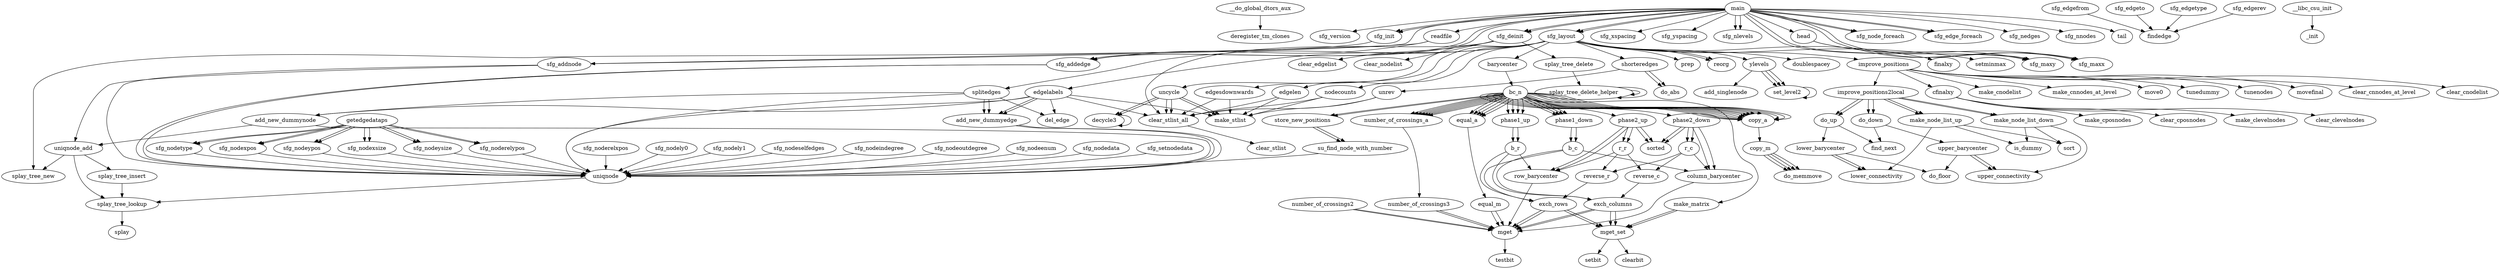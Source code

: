 /* generated callgraph from binary by objcg.peg */
digraph objcg {
  /* at function _start() */
  /* at function deregister_tm_clones() */
  /* at function register_tm_clones() */
  /* at function __do_global_dtors_aux() */
  "__do_global_dtors_aux" -> "deregister_tm_clones";
  /* at function frame_dummy() */
  /* at function main() */
  "main" -> "sfg_version";
  "main" -> "sfg_init";
  "main" -> "sfg_addnode";
  "main" -> "sfg_addedge";
  "main" -> "sfg_addedge";
  "main" -> "sfg_xspacing";
  "main" -> "sfg_yspacing";
  "main" -> "sfg_layout";
  "main" -> "sfg_nlevels";
  "main" -> "sfg_maxy";
  "main" -> "sfg_maxx";
  "main" -> "sfg_node_foreach";
  "main" -> "sfg_edge_foreach";
  "main" -> "sfg_deinit";
  "main" -> "sfg_init";
  "main" -> "readfile";
  "main" -> "sfg_layout";
  "main" -> "sfg_nedges";
  "main" -> "sfg_nnodes";
  "main" -> "sfg_nlevels";
  "main" -> "sfg_maxy";
  "main" -> "sfg_maxx";
  "main" -> "head";
  "main" -> "sfg_node_foreach";
  "main" -> "sfg_edge_foreach";
  "main" -> "tail";
  "main" -> "sfg_deinit";
  /* at function getnodedata() */
  /* at function getedgedata() */
  /* at function readfile() */
  "readfile" -> "sfg_addnode";
  "readfile" -> "sfg_addedge";
  /* at function getnodedataps() */
  /* at function getedgedataps() */
  "getedgedataps" -> "sfg_nodetype";
  "getedgedataps" -> "sfg_nodetype";
  "getedgedataps" -> "sfg_nodexpos";
  "getedgedataps" -> "sfg_nodeypos";
  "getedgedataps" -> "sfg_nodexpos";
  "getedgedataps" -> "sfg_nodeypos";
  "getedgedataps" -> "sfg_nodexsize";
  "getedgedataps" -> "sfg_nodeysize";
  "getedgedataps" -> "sfg_nodexsize";
  "getedgedataps" -> "sfg_nodeysize";
  "getedgedataps" -> "sfg_noderelypos";
  "getedgedataps" -> "sfg_noderelypos";
  /* at function head() */
  "head" -> "sfg_maxy";
  "head" -> "sfg_maxx";
  /* at function tail() */
  /* at function sfg_version() */
  /* at function sfg_init() */
  "sfg_init" -> "splay_tree_new";
  /* at function sfg_deinit() */
  "sfg_deinit" -> "clear_stlist_all";
  "sfg_deinit" -> "clear_edgelist";
  "sfg_deinit" -> "clear_nodelist";
  "sfg_deinit" -> "splay_tree_delete";
  /* at function sfg_addnode() */
  "sfg_addnode" -> "uniqnode";
  "sfg_addnode" -> "uniqnode_add";
  /* at function sfg_addedge() */
  "sfg_addedge" -> "uniqnode";
  "sfg_addedge" -> "uniqnode";
  /* at function sfg_layout() */
  "sfg_layout" -> "prep";
  "sfg_layout" -> "reorg";
  "sfg_layout" -> "uncycle";
  "sfg_layout" -> "reorg";
  "sfg_layout" -> "ylevels";
  "sfg_layout" -> "shorteredges";
  "sfg_layout" -> "edgesdownwards";
  "sfg_layout" -> "edgelen";
  "sfg_layout" -> "doublespacey";
  "sfg_layout" -> "edgelabels";
  "sfg_layout" -> "splitedges";
  "sfg_layout" -> "nodecounts";
  "sfg_layout" -> "barycenter";
  "sfg_layout" -> "improve_positions";
  "sfg_layout" -> "finalxy";
  "sfg_layout" -> "setminmax";
  /* at function sfg_crossings() */
  /* at function sfg_initialcrossings() */
  /* at function sfg_edgelabels() */
  /* at function sfg_nodexpos() */
  "sfg_nodexpos" -> "uniqnode";
  /* at function sfg_nodeypos() */
  "sfg_nodeypos" -> "uniqnode";
  /* at function sfg_noderelxpos() */
  "sfg_noderelxpos" -> "uniqnode";
  /* at function sfg_noderelypos() */
  "sfg_noderelypos" -> "uniqnode";
  /* at function sfg_nodely0() */
  "sfg_nodely0" -> "uniqnode";
  /* at function sfg_nodely1() */
  "sfg_nodely1" -> "uniqnode";
  /* at function sfg_nodexsize() */
  "sfg_nodexsize" -> "uniqnode";
  /* at function sfg_nodeysize() */
  "sfg_nodeysize" -> "uniqnode";
  /* at function sfg_xspacing() */
  /* at function sfg_yspacing() */
  /* at function sfg_maxx() */
  /* at function sfg_maxy() */
  /* at function sfg_nodemin() */
  /* at function sfg_nodemax() */
  /* at function sfg_edgemin() */
  /* at function sfg_edgemax() */
  /* at function sfg_nlevels() */
  /* at function sfg_nnodes() */
  /* at function sfg_nedges() */
  /* at function sfg_nodetype() */
  "sfg_nodetype" -> "uniqnode";
  /* at function sfg_nodeselfedges() */
  "sfg_nodeselfedges" -> "uniqnode";
  /* at function sfg_nodeindegree() */
  "sfg_nodeindegree" -> "uniqnode";
  /* at function sfg_nodeoutdegree() */
  "sfg_nodeoutdegree" -> "uniqnode";
  /* at function sfg_nodeenum() */
  "sfg_nodeenum" -> "uniqnode";
  /* at function sfg_nodedata() */
  "sfg_nodedata" -> "uniqnode";
  /* at function sfg_setnodedata() */
  "sfg_setnodedata" -> "uniqnode";
  /* at function sfg_node_foreach() */
  /* at function sfg_edgefrom() */
  "sfg_edgefrom" -> "findedge";
  /* at function sfg_edgeto() */
  "sfg_edgeto" -> "findedge";
  /* at function sfg_edgetype() */
  "sfg_edgetype" -> "findedge";
  /* at function sfg_edgerev() */
  "sfg_edgerev" -> "findedge";
  /* at function sfg_edge_foreach() */
  /* at function splay_tree_delete_helper() */
  "splay_tree_delete_helper" -> "splay_tree_delete_helper";
  "splay_tree_delete_helper" -> "splay_tree_delete_helper";
  /* at function splay_tree_delete() */
  "splay_tree_delete" -> "splay_tree_delete_helper";
  /* at function splay_tree_new() */
  /* at function splay_tree_insert() */
  "splay_tree_insert" -> "splay_tree_lookup";
  /* at function splay_tree_lookup() */
  "splay_tree_lookup" -> "splay";
  /* at function splay_tree_compare_ints() */
  /* at function splay() */
  /* at function uniqnode() */
  "uniqnode" -> "splay_tree_lookup";
  /* at function uniqnode_add() */
  "uniqnode_add" -> "splay_tree_new";
  "uniqnode_add" -> "splay_tree_lookup";
  "uniqnode_add" -> "splay_tree_insert";
  /* at function clear_nodelist() */
  /* at function clear_edgelist() */
  /* at function prep() */
  /* at function reorg() */
  /* at function decycle3() */
  "decycle3" -> "decycle3";
  /* at function uncycle() */
  "uncycle" -> "clear_stlist_all";
  "uncycle" -> "make_stlist";
  "uncycle" -> "decycle3";
  "uncycle" -> "decycle3";
  "uncycle" -> "clear_stlist_all";
  "uncycle" -> "make_stlist";
  /* at function make_stlist() */
  /* at function clear_stlist() */
  /* at function clear_stlist_all() */
  "clear_stlist_all" -> "clear_stlist";
  /* at function add_singlenode() */
  /* at function ylevels() */
  "ylevels" -> "add_singlenode";
  "ylevels" -> "set_level2";
  "ylevels" -> "set_level2";
  "ylevels" -> "set_level2";
  /* at function set_level2() */
  "set_level2" -> "set_level2";
  /* at function unrev() */
  "unrev" -> "clear_stlist_all";
  "unrev" -> "make_stlist";
  /* at function do_abs() */
  /* at function shorteredges() */
  "shorteredges" -> "unrev";
  "shorteredges" -> "do_abs";
  "shorteredges" -> "do_abs";
  /* at function edgesdownwards() */
  "edgesdownwards" -> "clear_stlist_all";
  "edgesdownwards" -> "make_stlist";
  /* at function edgelen() */
  "edgelen" -> "clear_stlist_all";
  "edgelen" -> "make_stlist";
  /* at function doublespacey() */
  /* at function add_new_dummynode() */
  "add_new_dummynode" -> "uniqnode";
  "add_new_dummynode" -> "uniqnode_add";
  /* at function add_new_dummyedge() */
  "add_new_dummyedge" -> "uniqnode";
  "add_new_dummyedge" -> "uniqnode";
  /* at function del_edge() */
  /* at function edgelabels() */
  "edgelabels" -> "add_new_dummynode";
  "edgelabels" -> "uniqnode";
  "edgelabels" -> "add_new_dummyedge";
  "edgelabels" -> "add_new_dummyedge";
  "edgelabels" -> "del_edge";
  "edgelabels" -> "clear_stlist_all";
  "edgelabels" -> "make_stlist";
  /* at function splitedges() */
  "splitedges" -> "add_new_dummynode";
  "splitedges" -> "uniqnode";
  "splitedges" -> "add_new_dummyedge";
  "splitedges" -> "add_new_dummyedge";
  "splitedges" -> "del_edge";
  /* at function nodecounts() */
  "nodecounts" -> "clear_stlist_all";
  "nodecounts" -> "make_stlist";
  /* at function setbit() */
  /* at function clearbit() */
  /* at function testbit() */
  /* at function mget() */
  "mget" -> "testbit";
  /* at function mget_set() */
  "mget_set" -> "setbit";
  "mget_set" -> "clearbit";
  /* at function number_of_crossings2() */
  "number_of_crossings2" -> "mget";
  "number_of_crossings2" -> "mget";
  /* at function number_of_crossings3() */
  "number_of_crossings3" -> "mget";
  "number_of_crossings3" -> "mget";
  /* at function number_of_crossings_a() */
  "number_of_crossings_a" -> "number_of_crossings3";
  /* at function make_matrix() */
  "make_matrix" -> "mget_set";
  "make_matrix" -> "mget_set";
  /* at function su_find_node_with_number() */
  "su_find_node_with_number" -> "uniqnode";
  /* at function store_new_positions() */
  "store_new_positions" -> "su_find_node_with_number";
  "store_new_positions" -> "su_find_node_with_number";
  /* at function do_memmove() */
  /* at function copy_m() */
  "copy_m" -> "do_memmove";
  "copy_m" -> "do_memmove";
  "copy_m" -> "do_memmove";
  "copy_m" -> "do_memmove";
  /* at function equal_m() */
  "equal_m" -> "mget";
  "equal_m" -> "mget";
  /* at function equal_a() */
  "equal_a" -> "equal_m";
  /* at function copy_a() */
  "copy_a" -> "copy_m";
  /* at function exch_rows() */
  "exch_rows" -> "mget";
  "exch_rows" -> "mget";
  "exch_rows" -> "mget_set";
  "exch_rows" -> "mget_set";
  /* at function exch_columns() */
  "exch_columns" -> "mget";
  "exch_columns" -> "mget";
  "exch_columns" -> "mget_set";
  "exch_columns" -> "mget_set";
  /* at function reverse_r() */
  "reverse_r" -> "exch_rows";
  /* at function reverse_c() */
  "reverse_c" -> "exch_columns";
  /* at function row_barycenter() */
  "row_barycenter" -> "mget";
  /* at function column_barycenter() */
  "column_barycenter" -> "mget";
  /* at function r_r() */
  "r_r" -> "row_barycenter";
  "r_r" -> "reverse_r";
  "r_r" -> "reverse_c";
  /* at function r_c() */
  "r_c" -> "column_barycenter";
  "r_c" -> "reverse_c";
  "r_c" -> "reverse_r";
  /* at function b_r() */
  "b_r" -> "row_barycenter";
  "b_r" -> "exch_rows";
  "b_r" -> "exch_columns";
  /* at function b_c() */
  "b_c" -> "column_barycenter";
  "b_c" -> "exch_columns";
  "b_c" -> "exch_rows";
  /* at function sorted() */
  /* at function phase1_down() */
  "phase1_down" -> "b_c";
  "phase1_down" -> "b_c";
  /* at function phase1_up() */
  "phase1_up" -> "b_r";
  "phase1_up" -> "b_r";
  /* at function phase2_down() */
  "phase2_down" -> "column_barycenter";
  "phase2_down" -> "sorted";
  "phase2_down" -> "r_c";
  "phase2_down" -> "column_barycenter";
  "phase2_down" -> "sorted";
  "phase2_down" -> "r_c";
  /* at function phase2_up() */
  "phase2_up" -> "row_barycenter";
  "phase2_up" -> "sorted";
  "phase2_up" -> "r_r";
  "phase2_up" -> "row_barycenter";
  "phase2_up" -> "sorted";
  "phase2_up" -> "r_r";
  /* at function bc_n() */
  "bc_n" -> "make_matrix";
  "bc_n" -> "copy_a";
  "bc_n" -> "number_of_crossings_a";
  "bc_n" -> "phase1_down";
  "bc_n" -> "copy_a";
  "bc_n" -> "phase1_up";
  "bc_n" -> "copy_a";
  "bc_n" -> "copy_a";
  "bc_n" -> "phase1_down";
  "bc_n" -> "number_of_crossings_a";
  "bc_n" -> "copy_a";
  "bc_n" -> "phase1_up";
  "bc_n" -> "number_of_crossings_a";
  "bc_n" -> "copy_a";
  "bc_n" -> "equal_a";
  "bc_n" -> "equal_a";
  "bc_n" -> "copy_a";
  "bc_n" -> "copy_a";
  "bc_n" -> "phase2_down";
  "bc_n" -> "copy_a";
  "bc_n" -> "phase1_down";
  "bc_n" -> "number_of_crossings_a";
  "bc_n" -> "copy_a";
  "bc_n" -> "phase1_up";
  "bc_n" -> "number_of_crossings_a";
  "bc_n" -> "copy_a";
  "bc_n" -> "equal_a";
  "bc_n" -> "phase2_up";
  "bc_n" -> "copy_a";
  "bc_n" -> "phase1_up";
  "bc_n" -> "number_of_crossings_a";
  "bc_n" -> "copy_a";
  "bc_n" -> "phase1_down";
  "bc_n" -> "number_of_crossings_a";
  "bc_n" -> "copy_a";
  "bc_n" -> "equal_a";
  "bc_n" -> "equal_a";
  "bc_n" -> "store_new_positions";
  "bc_n" -> "store_new_positions";
  /* at function barycenter() */
  "barycenter" -> "bc_n";
  /* at function is_dummy() */
  /* at function upper_connectivity() */
  /* at function lower_connectivity() */
  /* at function do_floor() */
  /* at function upper_barycenter() */
  "upper_barycenter" -> "upper_connectivity";
  "upper_barycenter" -> "upper_connectivity";
  "upper_barycenter" -> "do_floor";
  /* at function lower_barycenter() */
  "lower_barycenter" -> "lower_connectivity";
  "lower_barycenter" -> "lower_connectivity";
  "lower_barycenter" -> "do_floor";
  /* at function sort() */
  /* at function make_node_list_up() */
  "make_node_list_up" -> "is_dummy";
  "make_node_list_up" -> "lower_connectivity";
  "make_node_list_up" -> "sort";
  /* at function make_node_list_down() */
  "make_node_list_down" -> "is_dummy";
  "make_node_list_down" -> "upper_connectivity";
  "make_node_list_down" -> "sort";
  /* at function find_next() */
  /* at function do_down() */
  "do_down" -> "find_next";
  "do_down" -> "upper_barycenter";
  /* at function do_up() */
  "do_up" -> "find_next";
  "do_up" -> "lower_barycenter";
  /* at function improve_positions2local() */
  "improve_positions2local" -> "make_node_list_down";
  "improve_positions2local" -> "do_down";
  "improve_positions2local" -> "make_node_list_up";
  "improve_positions2local" -> "do_up";
  "improve_positions2local" -> "make_node_list_up";
  "improve_positions2local" -> "do_up";
  "improve_positions2local" -> "make_node_list_down";
  "improve_positions2local" -> "do_down";
  /* at function make_cnnodes_at_level() */
  /* at function clear_cnnodes_at_level() */
  /* at function make_cnodelist() */
  /* at function clear_cnodelist() */
  /* at function move0() */
  /* at function make_cposnodes() */
  /* at function clear_cposnodes() */
  /* at function make_clevelnodes() */
  /* at function clear_clevelnodes() */
  /* at function cfinalxy() */
  "cfinalxy" -> "make_cposnodes";
  "cfinalxy" -> "clear_cposnodes";
  "cfinalxy" -> "make_clevelnodes";
  "cfinalxy" -> "clear_clevelnodes";
  /* at function movefinal() */
  /* at function tunedummy() */
  /* at function tunenodes() */
  /* at function improve_positions() */
  "improve_positions" -> "make_cnodelist";
  "improve_positions" -> "make_cnnodes_at_level";
  "improve_positions" -> "improve_positions2local";
  "improve_positions" -> "move0";
  "improve_positions" -> "cfinalxy";
  "improve_positions" -> "tunedummy";
  "improve_positions" -> "tunenodes";
  "improve_positions" -> "movefinal";
  "improve_positions" -> "clear_cnnodes_at_level";
  "improve_positions" -> "clear_cnodelist";
  /* at function finalxy() */
  /* at function findedge() */
  /* at function setminmax() */
  /* at function __libc_csu_init() */
  "__libc_csu_init" -> "_init";
  /* at function __libc_csu_fini() */
  /* 11476 lines parsed */
}

